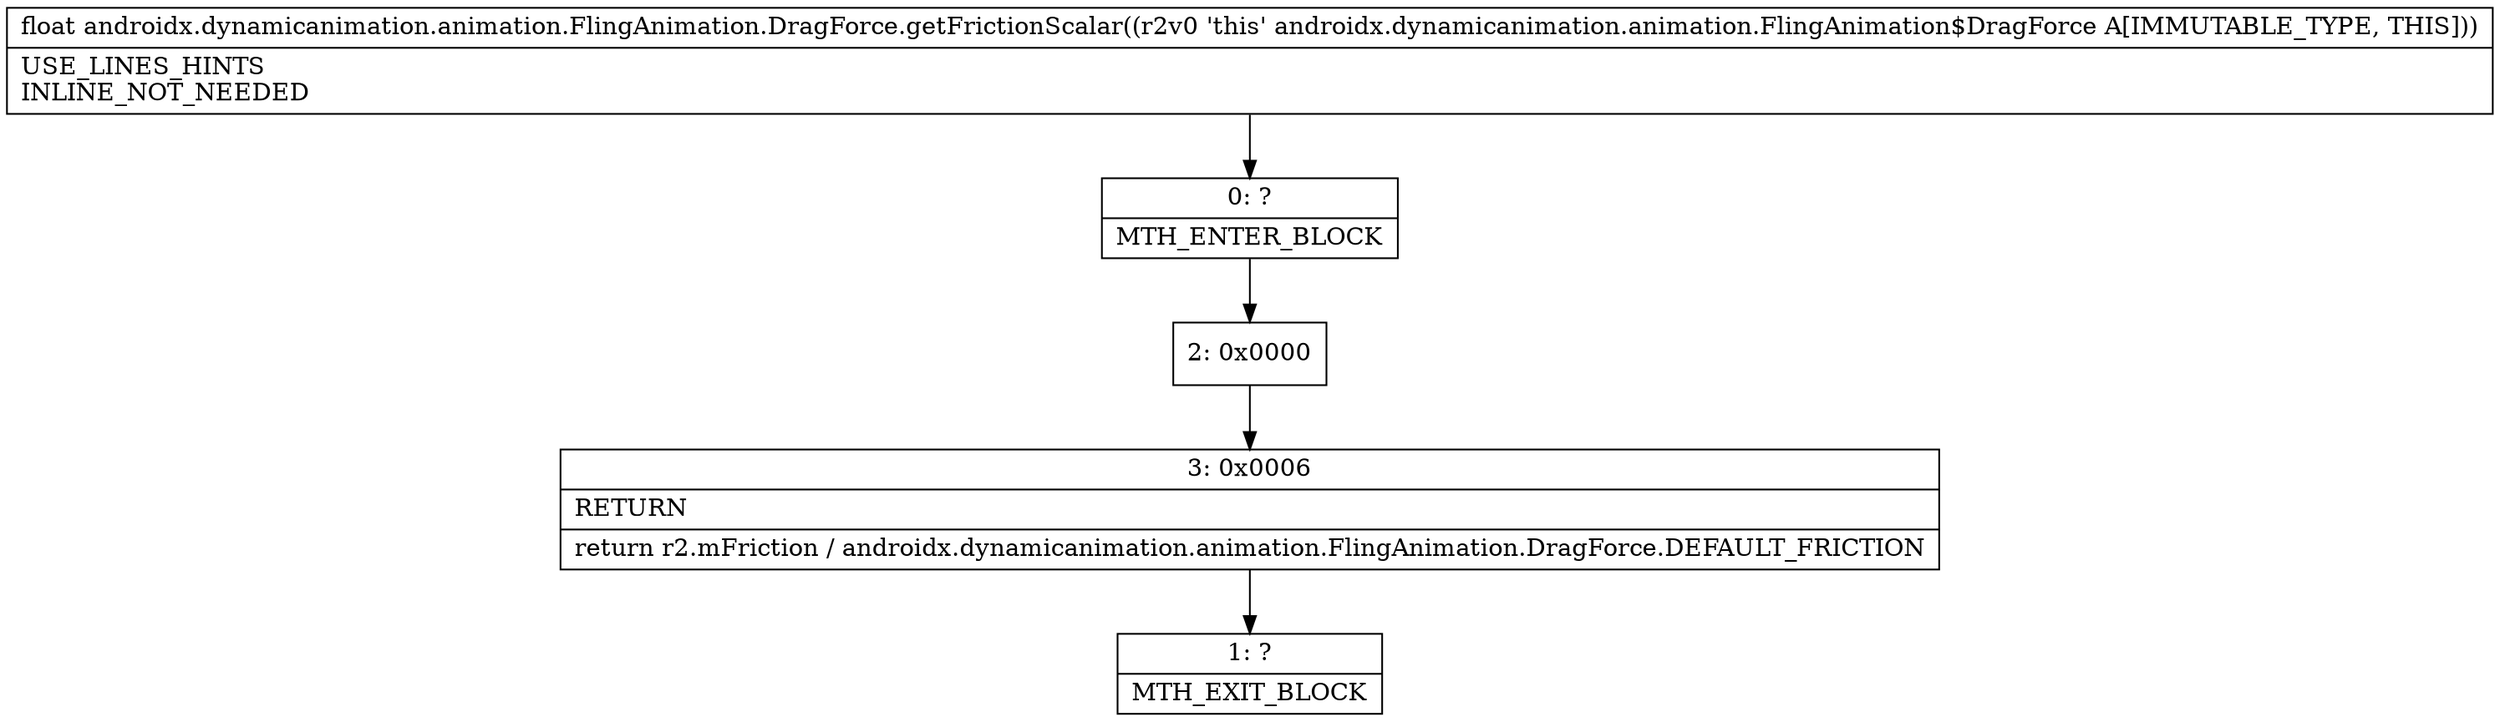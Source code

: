 digraph "CFG forandroidx.dynamicanimation.animation.FlingAnimation.DragForce.getFrictionScalar()F" {
Node_0 [shape=record,label="{0\:\ ?|MTH_ENTER_BLOCK\l}"];
Node_2 [shape=record,label="{2\:\ 0x0000}"];
Node_3 [shape=record,label="{3\:\ 0x0006|RETURN\l|return r2.mFriction \/ androidx.dynamicanimation.animation.FlingAnimation.DragForce.DEFAULT_FRICTION\l}"];
Node_1 [shape=record,label="{1\:\ ?|MTH_EXIT_BLOCK\l}"];
MethodNode[shape=record,label="{float androidx.dynamicanimation.animation.FlingAnimation.DragForce.getFrictionScalar((r2v0 'this' androidx.dynamicanimation.animation.FlingAnimation$DragForce A[IMMUTABLE_TYPE, THIS]))  | USE_LINES_HINTS\lINLINE_NOT_NEEDED\l}"];
MethodNode -> Node_0;Node_0 -> Node_2;
Node_2 -> Node_3;
Node_3 -> Node_1;
}

